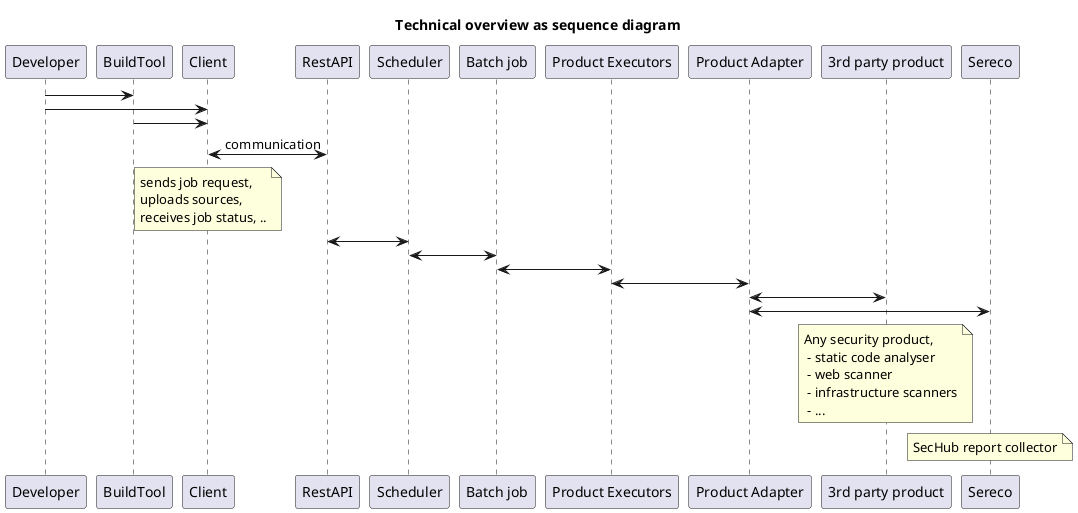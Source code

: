 // SPDX-License-Identifier: MIT
@startuml
' syntax, see http://plantuml.com/sequence-diagram
title Technical overview as sequence diagram

Developer -> BuildTool
Developer -> Client
BuildTool -> Client
Client <-> RestAPI : communication

note over Client
 sends job request,
 uploads sources,
 receives job status, ..
end note

RestAPI <-> Scheduler
Scheduler <-> "Batch job"
"Batch job" <-> "Product Executors"
"Product Executors" <-> "Product Adapter"
"Product Adapter" <-> "3rd party product"
"Product Adapter" <-> "Sereco"
note over "3rd party product"
 Any security product,
  - static code analyser
  - web scanner
  - infrastructure scanners
  - ...
end note
note over "Sereco"
 SecHub report collector
end note
@enduml